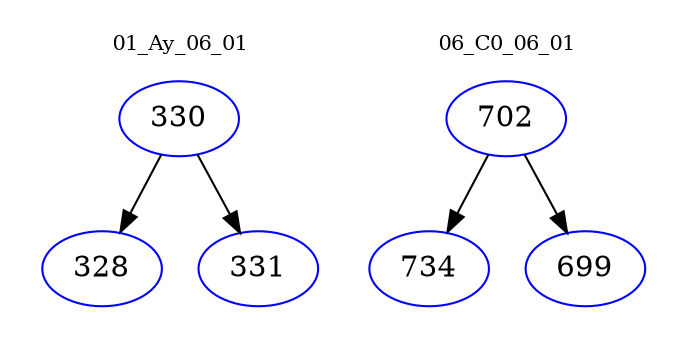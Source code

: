digraph{
subgraph cluster_0 {
color = white
label = "01_Ay_06_01";
fontsize=10;
T0_330 [label="330", color="blue"]
T0_330 -> T0_328 [color="black"]
T0_328 [label="328", color="blue"]
T0_330 -> T0_331 [color="black"]
T0_331 [label="331", color="blue"]
}
subgraph cluster_1 {
color = white
label = "06_C0_06_01";
fontsize=10;
T1_702 [label="702", color="blue"]
T1_702 -> T1_734 [color="black"]
T1_734 [label="734", color="blue"]
T1_702 -> T1_699 [color="black"]
T1_699 [label="699", color="blue"]
}
}
